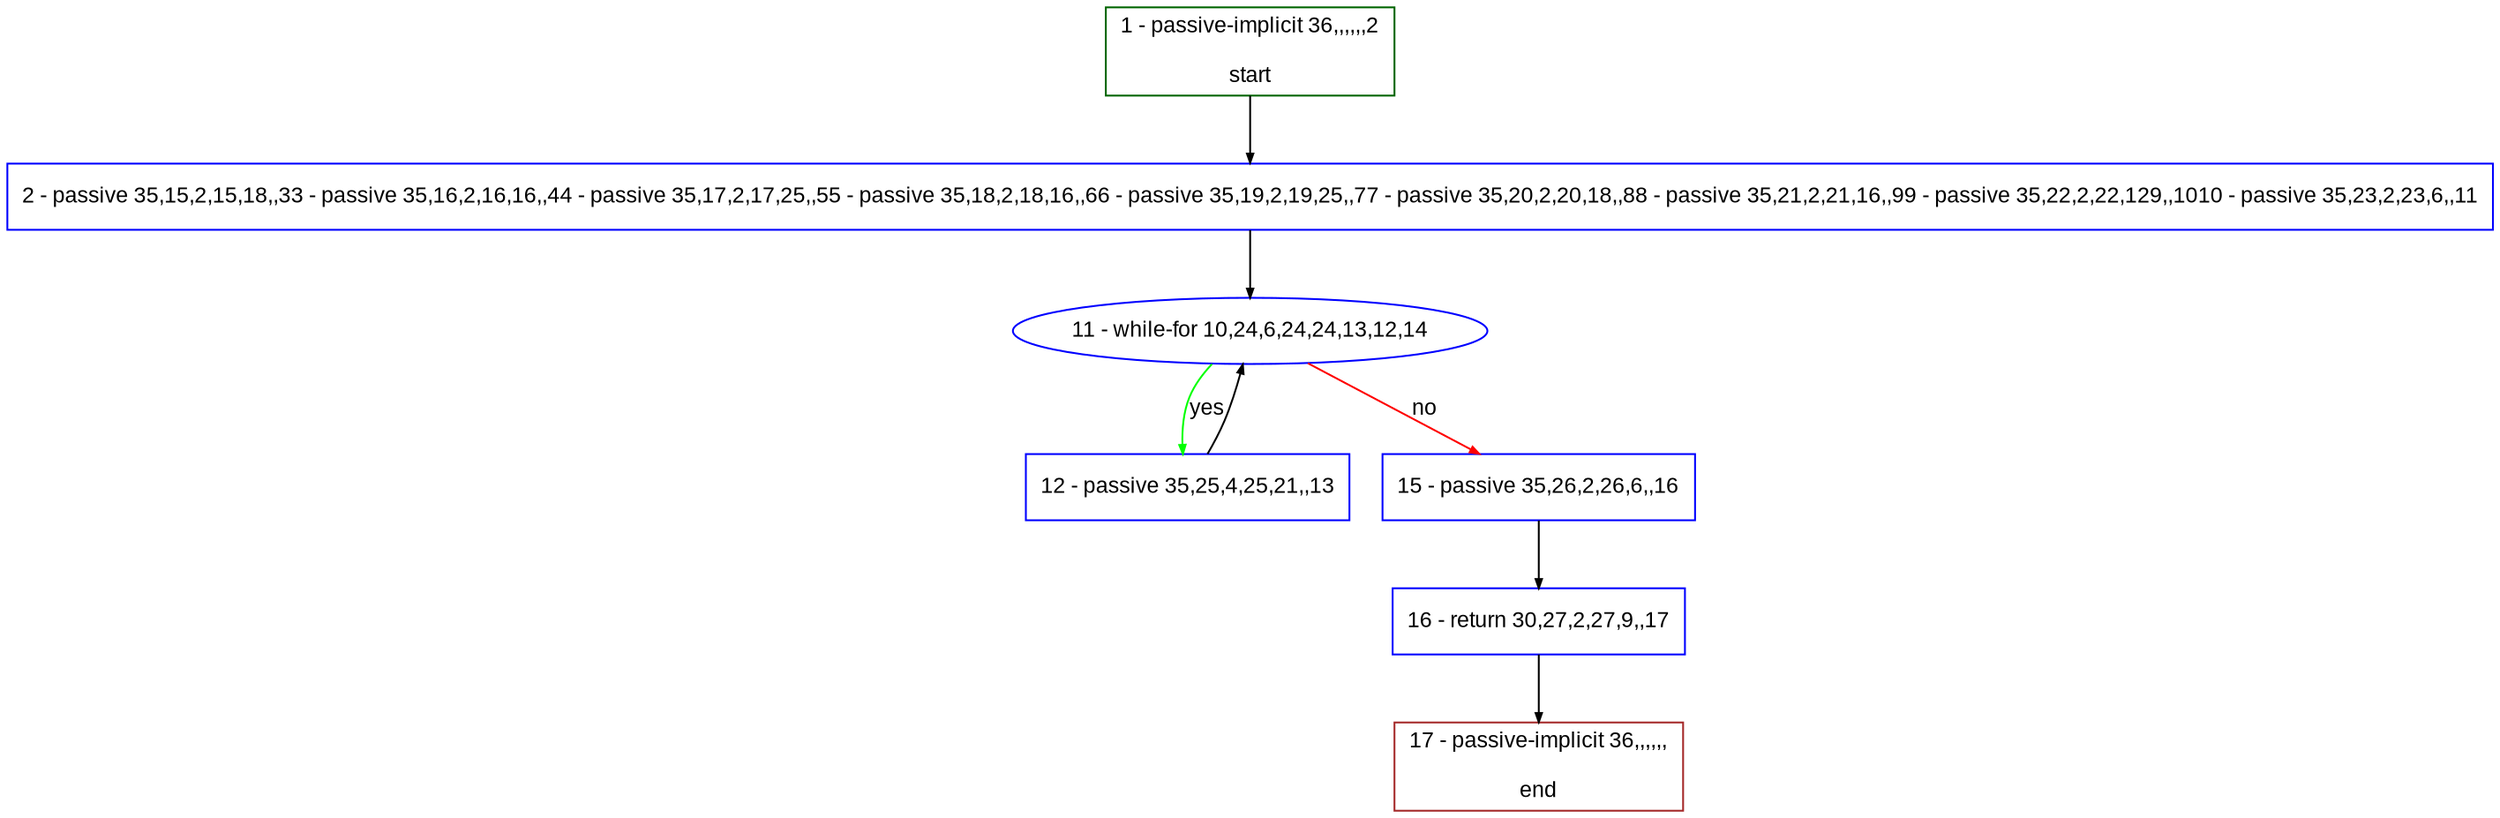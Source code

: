digraph "" {
  graph [pack="true", label="", fontsize="12", packmode="clust", fontname="Arial", fillcolor="#FFFFCC", bgcolor="white", style="rounded,filled", compound="true"];
  node [node_initialized="no", label="", color="grey", fontsize="12", fillcolor="white", fontname="Arial", style="filled", shape="rectangle", compound="true", fixedsize="false"];
  edge [fontcolor="black", arrowhead="normal", arrowtail="none", arrowsize="0.5", ltail="", label="", color="black", fontsize="12", lhead="", fontname="Arial", dir="forward", compound="true"];
  __N1 [label="2 - passive 35,15,2,15,18,,33 - passive 35,16,2,16,16,,44 - passive 35,17,2,17,25,,55 - passive 35,18,2,18,16,,66 - passive 35,19,2,19,25,,77 - passive 35,20,2,20,18,,88 - passive 35,21,2,21,16,,99 - passive 35,22,2,22,129,,1010 - passive 35,23,2,23,6,,11", color="#0000ff", fillcolor="#ffffff", style="filled", shape="box"];
  __N2 [label="1 - passive-implicit 36,,,,,,2\n\nstart", color="#006400", fillcolor="#ffffff", style="filled", shape="box"];
  __N3 [label="11 - while-for 10,24,6,24,24,13,12,14", color="#0000ff", fillcolor="#ffffff", style="filled", shape="oval"];
  __N4 [label="12 - passive 35,25,4,25,21,,13", color="#0000ff", fillcolor="#ffffff", style="filled", shape="box"];
  __N5 [label="15 - passive 35,26,2,26,6,,16", color="#0000ff", fillcolor="#ffffff", style="filled", shape="box"];
  __N6 [label="16 - return 30,27,2,27,9,,17", color="#0000ff", fillcolor="#ffffff", style="filled", shape="box"];
  __N7 [label="17 - passive-implicit 36,,,,,,\n\nend", color="#a52a2a", fillcolor="#ffffff", style="filled", shape="box"];
  __N2 -> __N1 [arrowhead="normal", arrowtail="none", color="#000000", label="", dir="forward"];
  __N1 -> __N3 [arrowhead="normal", arrowtail="none", color="#000000", label="", dir="forward"];
  __N3 -> __N4 [arrowhead="normal", arrowtail="none", color="#00ff00", label="yes", dir="forward"];
  __N4 -> __N3 [arrowhead="normal", arrowtail="none", color="#000000", label="", dir="forward"];
  __N3 -> __N5 [arrowhead="normal", arrowtail="none", color="#ff0000", label="no", dir="forward"];
  __N5 -> __N6 [arrowhead="normal", arrowtail="none", color="#000000", label="", dir="forward"];
  __N6 -> __N7 [arrowhead="normal", arrowtail="none", color="#000000", label="", dir="forward"];
}
